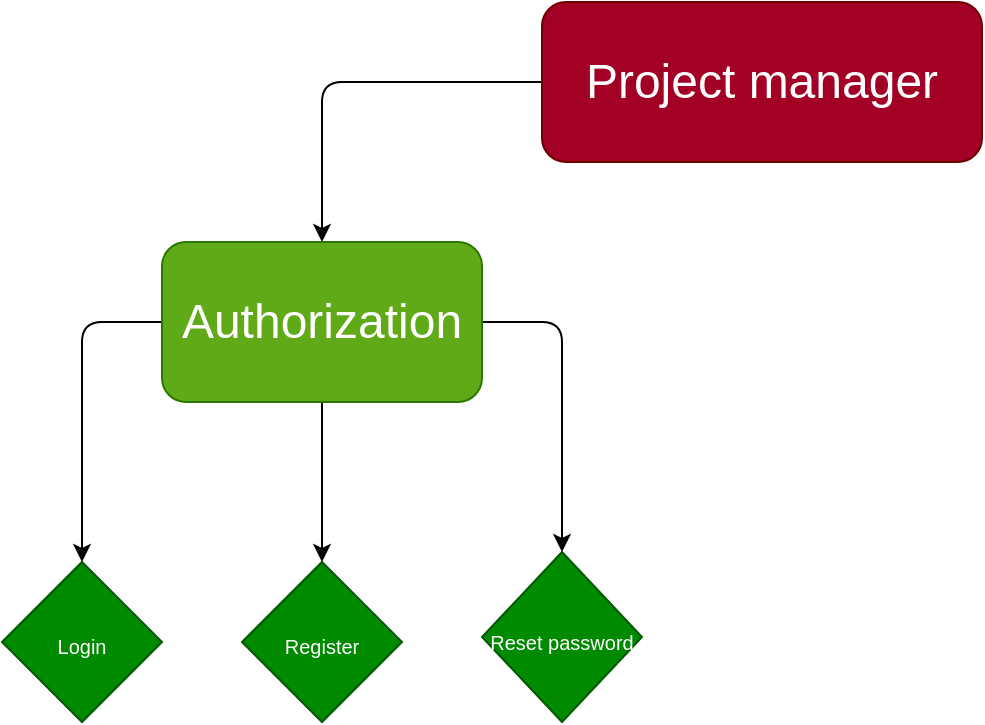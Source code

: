 <mxfile>
    <diagram id="9hPboiXaXzqdgueQnCP6" name="Page-1">
        <mxGraphModel dx="721" dy="568" grid="1" gridSize="10" guides="1" tooltips="1" connect="1" arrows="1" fold="1" page="1" pageScale="1" pageWidth="850" pageHeight="1100" math="0" shadow="0">
            <root>
                <mxCell id="0"/>
                <mxCell id="1" parent="0"/>
                <mxCell id="6" value="&lt;font style=&quot;font-size: 10px;&quot;&gt;Login&lt;/font&gt;" style="rhombus;whiteSpace=wrap;html=1;fontSize=18;fillColor=#008a00;fontColor=#ffffff;strokeColor=#005700;" parent="1" vertex="1">
                    <mxGeometry y="320" width="80" height="80" as="geometry"/>
                </mxCell>
                <mxCell id="7" value="&lt;font style=&quot;font-size: 10px;&quot;&gt;Register&lt;/font&gt;" style="rhombus;whiteSpace=wrap;html=1;fontSize=18;fillColor=#008a00;fontColor=#ffffff;strokeColor=#005700;" parent="1" vertex="1">
                    <mxGeometry x="120" y="320" width="80" height="80" as="geometry"/>
                </mxCell>
                <mxCell id="8" value="&lt;font style=&quot;font-size: 10px;&quot;&gt;Reset password&lt;/font&gt;" style="rhombus;whiteSpace=wrap;html=1;fontSize=18;fillColor=#008a00;fontColor=#ffffff;strokeColor=#005700;" parent="1" vertex="1">
                    <mxGeometry x="240" y="315" width="80" height="85" as="geometry"/>
                </mxCell>
                <mxCell id="24" style="edgeStyle=none;html=1;entryX=0.5;entryY=0;entryDx=0;entryDy=0;fontSize=24;" edge="1" parent="1" source="15" target="16">
                    <mxGeometry relative="1" as="geometry">
                        <Array as="points">
                            <mxPoint x="160" y="80"/>
                        </Array>
                    </mxGeometry>
                </mxCell>
                <mxCell id="15" value="&lt;font style=&quot;font-size: 24px;&quot;&gt;Project manager&lt;/font&gt;" style="rounded=1;whiteSpace=wrap;html=1;fillColor=#a20025;strokeColor=#6F0000;fontColor=#ffffff;" vertex="1" parent="1">
                    <mxGeometry x="270" y="40" width="220" height="80" as="geometry"/>
                </mxCell>
                <mxCell id="19" style="edgeStyle=none;html=1;entryX=0.5;entryY=0;entryDx=0;entryDy=0;fontSize=24;" edge="1" parent="1" source="16" target="8">
                    <mxGeometry relative="1" as="geometry">
                        <Array as="points">
                            <mxPoint x="280" y="200"/>
                        </Array>
                    </mxGeometry>
                </mxCell>
                <mxCell id="20" style="edgeStyle=none;html=1;entryX=0.5;entryY=0;entryDx=0;entryDy=0;fontSize=24;" edge="1" parent="1" source="16" target="6">
                    <mxGeometry relative="1" as="geometry">
                        <Array as="points">
                            <mxPoint x="40" y="200"/>
                        </Array>
                    </mxGeometry>
                </mxCell>
                <mxCell id="21" style="edgeStyle=none;html=1;exitX=0.5;exitY=1;exitDx=0;exitDy=0;entryX=0.5;entryY=0;entryDx=0;entryDy=0;fontSize=24;" edge="1" parent="1" source="16" target="7">
                    <mxGeometry relative="1" as="geometry"/>
                </mxCell>
                <mxCell id="16" value="Authorization" style="rounded=1;whiteSpace=wrap;html=1;fontSize=24;fillColor=#60a917;fontColor=#ffffff;strokeColor=#2D7600;" vertex="1" parent="1">
                    <mxGeometry x="80" y="160" width="160" height="80" as="geometry"/>
                </mxCell>
            </root>
        </mxGraphModel>
    </diagram>
</mxfile>